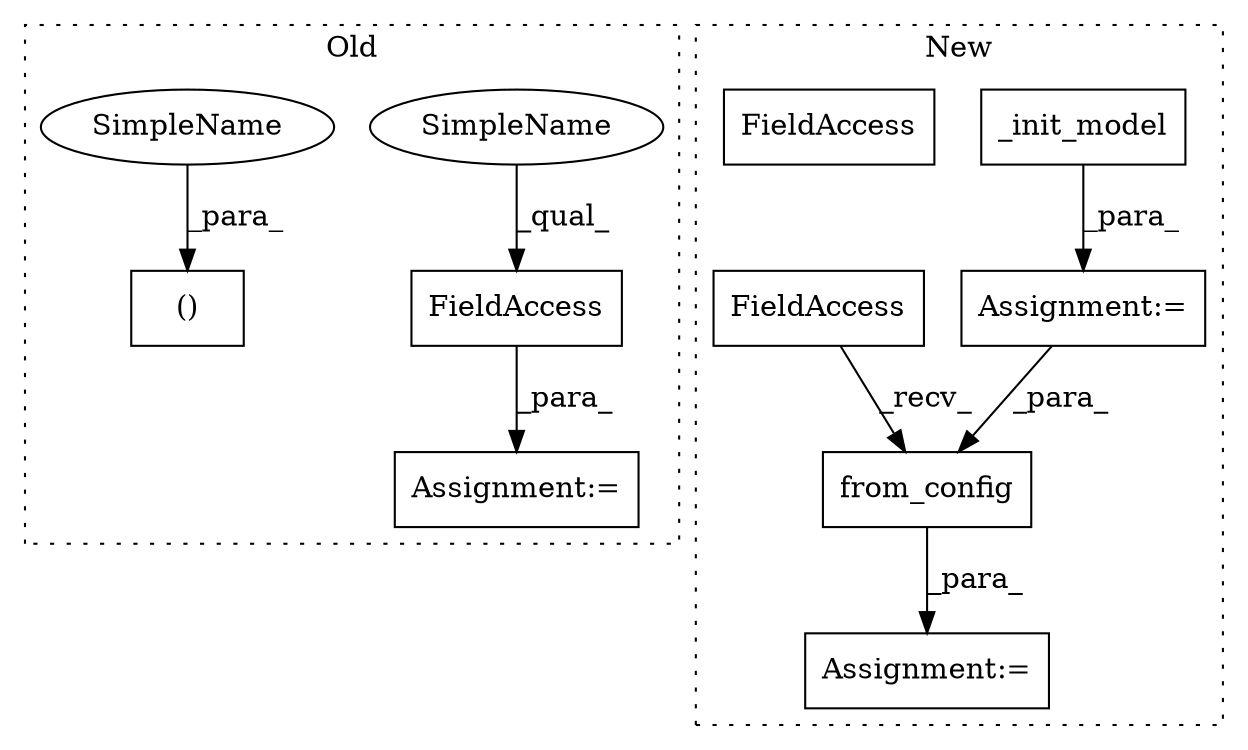 digraph G {
subgraph cluster0 {
1 [label="()" a="106" s="7212" l="24" shape="box"];
3 [label="FieldAccess" a="22" s="7324" l="20" shape="box"];
8 [label="Assignment:=" a="7" s="7323" l="1" shape="box"];
10 [label="SimpleName" a="42" s="7324" l="10" shape="ellipse"];
11 [label="SimpleName" a="42" s="7212" l="10" shape="ellipse"];
label = "Old";
style="dotted";
}
subgraph cluster1 {
2 [label="_init_model" a="32" s="7648,7666" l="12,1" shape="box"];
4 [label="from_config" a="32" s="7757,7791" l="12,1" shape="box"];
5 [label="FieldAccess" a="22" s="7721" l="35" shape="box"];
6 [label="Assignment:=" a="7" s="7682" l="1" shape="box"];
7 [label="Assignment:=" a="7" s="7720" l="1" shape="box"];
9 [label="FieldAccess" a="22" s="7721" l="35" shape="box"];
label = "New";
style="dotted";
}
2 -> 6 [label="_para_"];
3 -> 8 [label="_para_"];
4 -> 7 [label="_para_"];
6 -> 4 [label="_para_"];
9 -> 4 [label="_recv_"];
10 -> 3 [label="_qual_"];
11 -> 1 [label="_para_"];
}